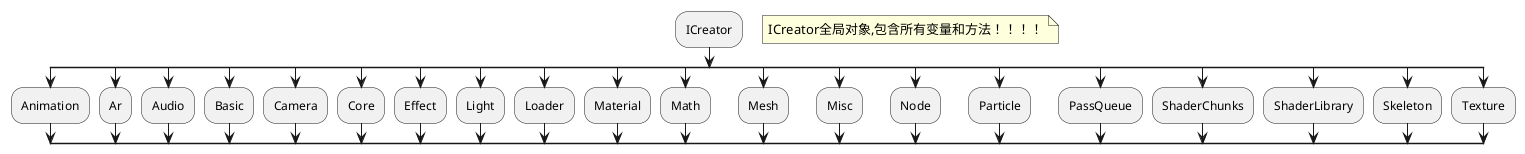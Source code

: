 @startuml Creator
:ICreator;
floating note right: ICreator全局对象,包含所有变量和方法！！！！
split
:Animation;
split again
:Ar;
split again
:Audio;
split again
:Basic;
split again
:Camera;
split again
:Core;
split again
:Effect;
split again
:Light;
split again
:Loader;
split again
:Material;
split again
:Math;
split again
:Mesh;
split again
:Misc;
split again
:Node;
split again
:Particle;
split again
:PassQueue;
split again
:ShaderChunks;
split again
:ShaderLibrary;
split again
:Skeleton;
split again
:Texture;
endsplit
@enduml